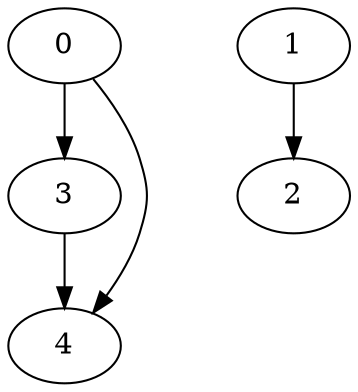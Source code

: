 strict digraph "" {
	graph [type=routing_graph];
	0	[location_type_component_task_element="['r1', 1, 1, -1]"];
	3	[location_type_component_task_element="['p2', 1, 1, 'p100', 1]"];
	0 -> 3	[weight=12];
	4	[location_type_component_task_element="['p4', 1, 1, 'p100', 2]"];
	0 -> 4	[weight=5];
	1	[location_type_component_task_element="['r2', 2, 1, -1]"];
	2	[location_type_component_task_element="['p1', 2, 1, 'p0', 2]"];
	1 -> 2	[weight=9];
	3 -> 4	[weight=9];
}
